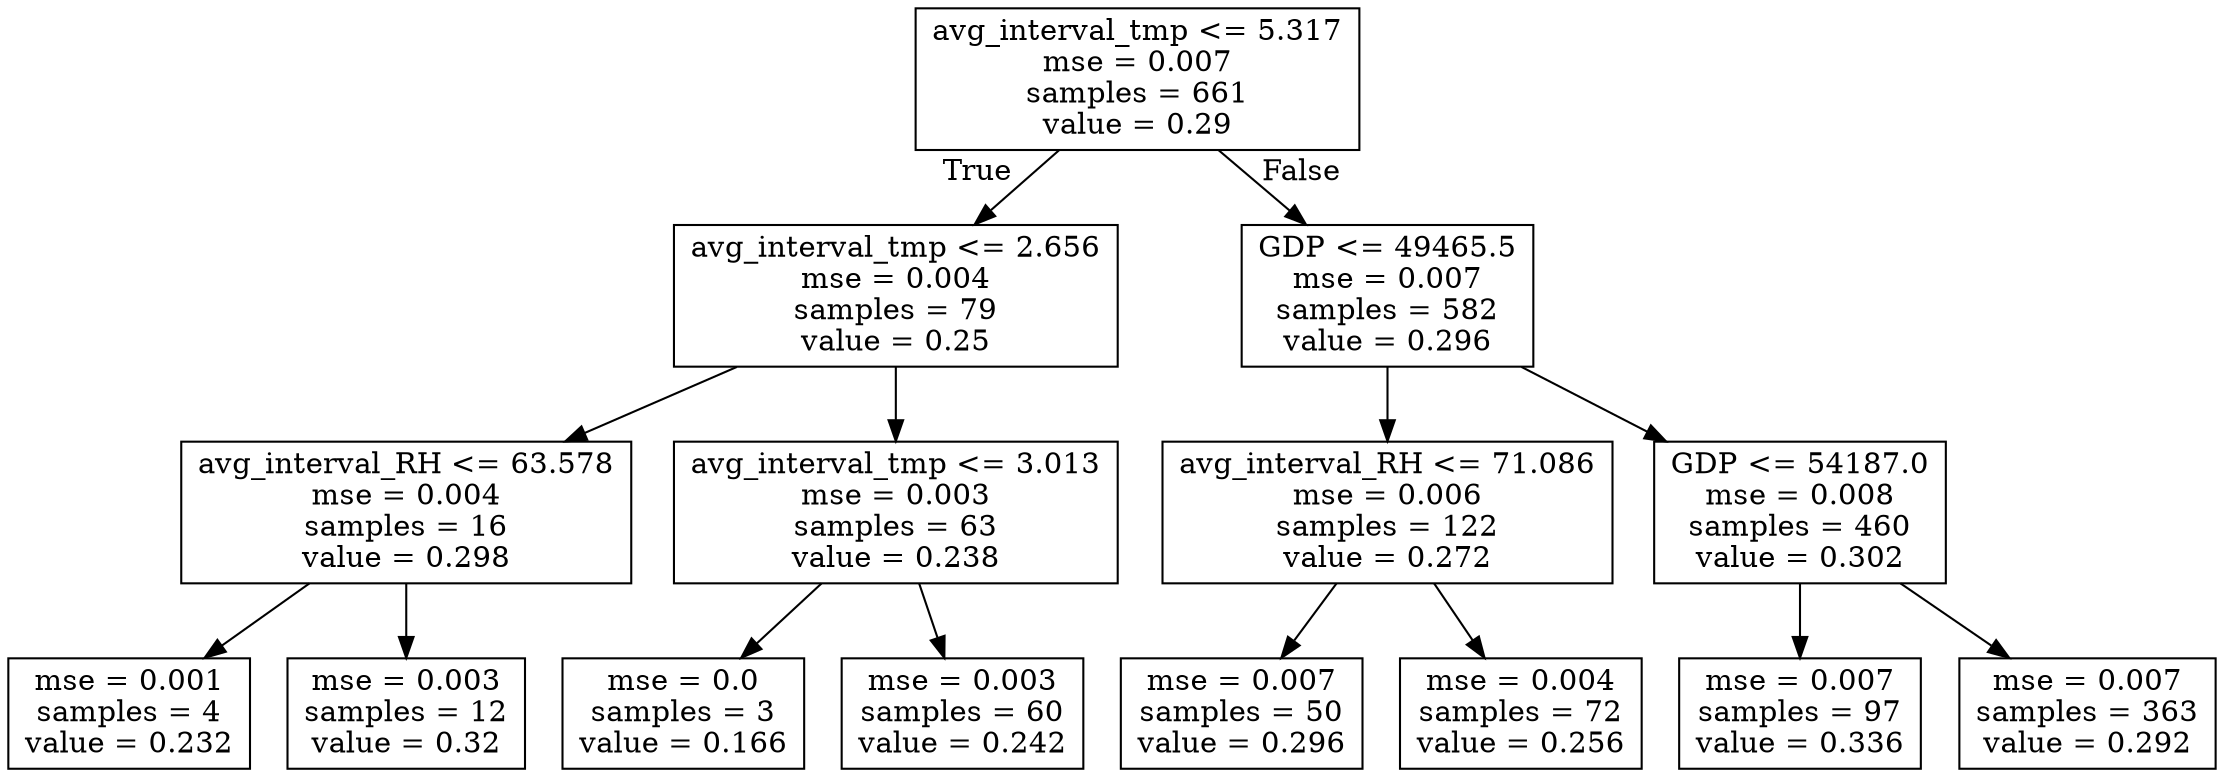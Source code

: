 digraph Tree {
node [shape=box] ;
0 [label="avg_interval_tmp <= 5.317\nmse = 0.007\nsamples = 661\nvalue = 0.29"] ;
1 [label="avg_interval_tmp <= 2.656\nmse = 0.004\nsamples = 79\nvalue = 0.25"] ;
0 -> 1 [labeldistance=2.5, labelangle=45, headlabel="True"] ;
2 [label="avg_interval_RH <= 63.578\nmse = 0.004\nsamples = 16\nvalue = 0.298"] ;
1 -> 2 ;
3 [label="mse = 0.001\nsamples = 4\nvalue = 0.232"] ;
2 -> 3 ;
4 [label="mse = 0.003\nsamples = 12\nvalue = 0.32"] ;
2 -> 4 ;
5 [label="avg_interval_tmp <= 3.013\nmse = 0.003\nsamples = 63\nvalue = 0.238"] ;
1 -> 5 ;
6 [label="mse = 0.0\nsamples = 3\nvalue = 0.166"] ;
5 -> 6 ;
7 [label="mse = 0.003\nsamples = 60\nvalue = 0.242"] ;
5 -> 7 ;
8 [label="GDP <= 49465.5\nmse = 0.007\nsamples = 582\nvalue = 0.296"] ;
0 -> 8 [labeldistance=2.5, labelangle=-45, headlabel="False"] ;
9 [label="avg_interval_RH <= 71.086\nmse = 0.006\nsamples = 122\nvalue = 0.272"] ;
8 -> 9 ;
10 [label="mse = 0.007\nsamples = 50\nvalue = 0.296"] ;
9 -> 10 ;
11 [label="mse = 0.004\nsamples = 72\nvalue = 0.256"] ;
9 -> 11 ;
12 [label="GDP <= 54187.0\nmse = 0.008\nsamples = 460\nvalue = 0.302"] ;
8 -> 12 ;
13 [label="mse = 0.007\nsamples = 97\nvalue = 0.336"] ;
12 -> 13 ;
14 [label="mse = 0.007\nsamples = 363\nvalue = 0.292"] ;
12 -> 14 ;
}